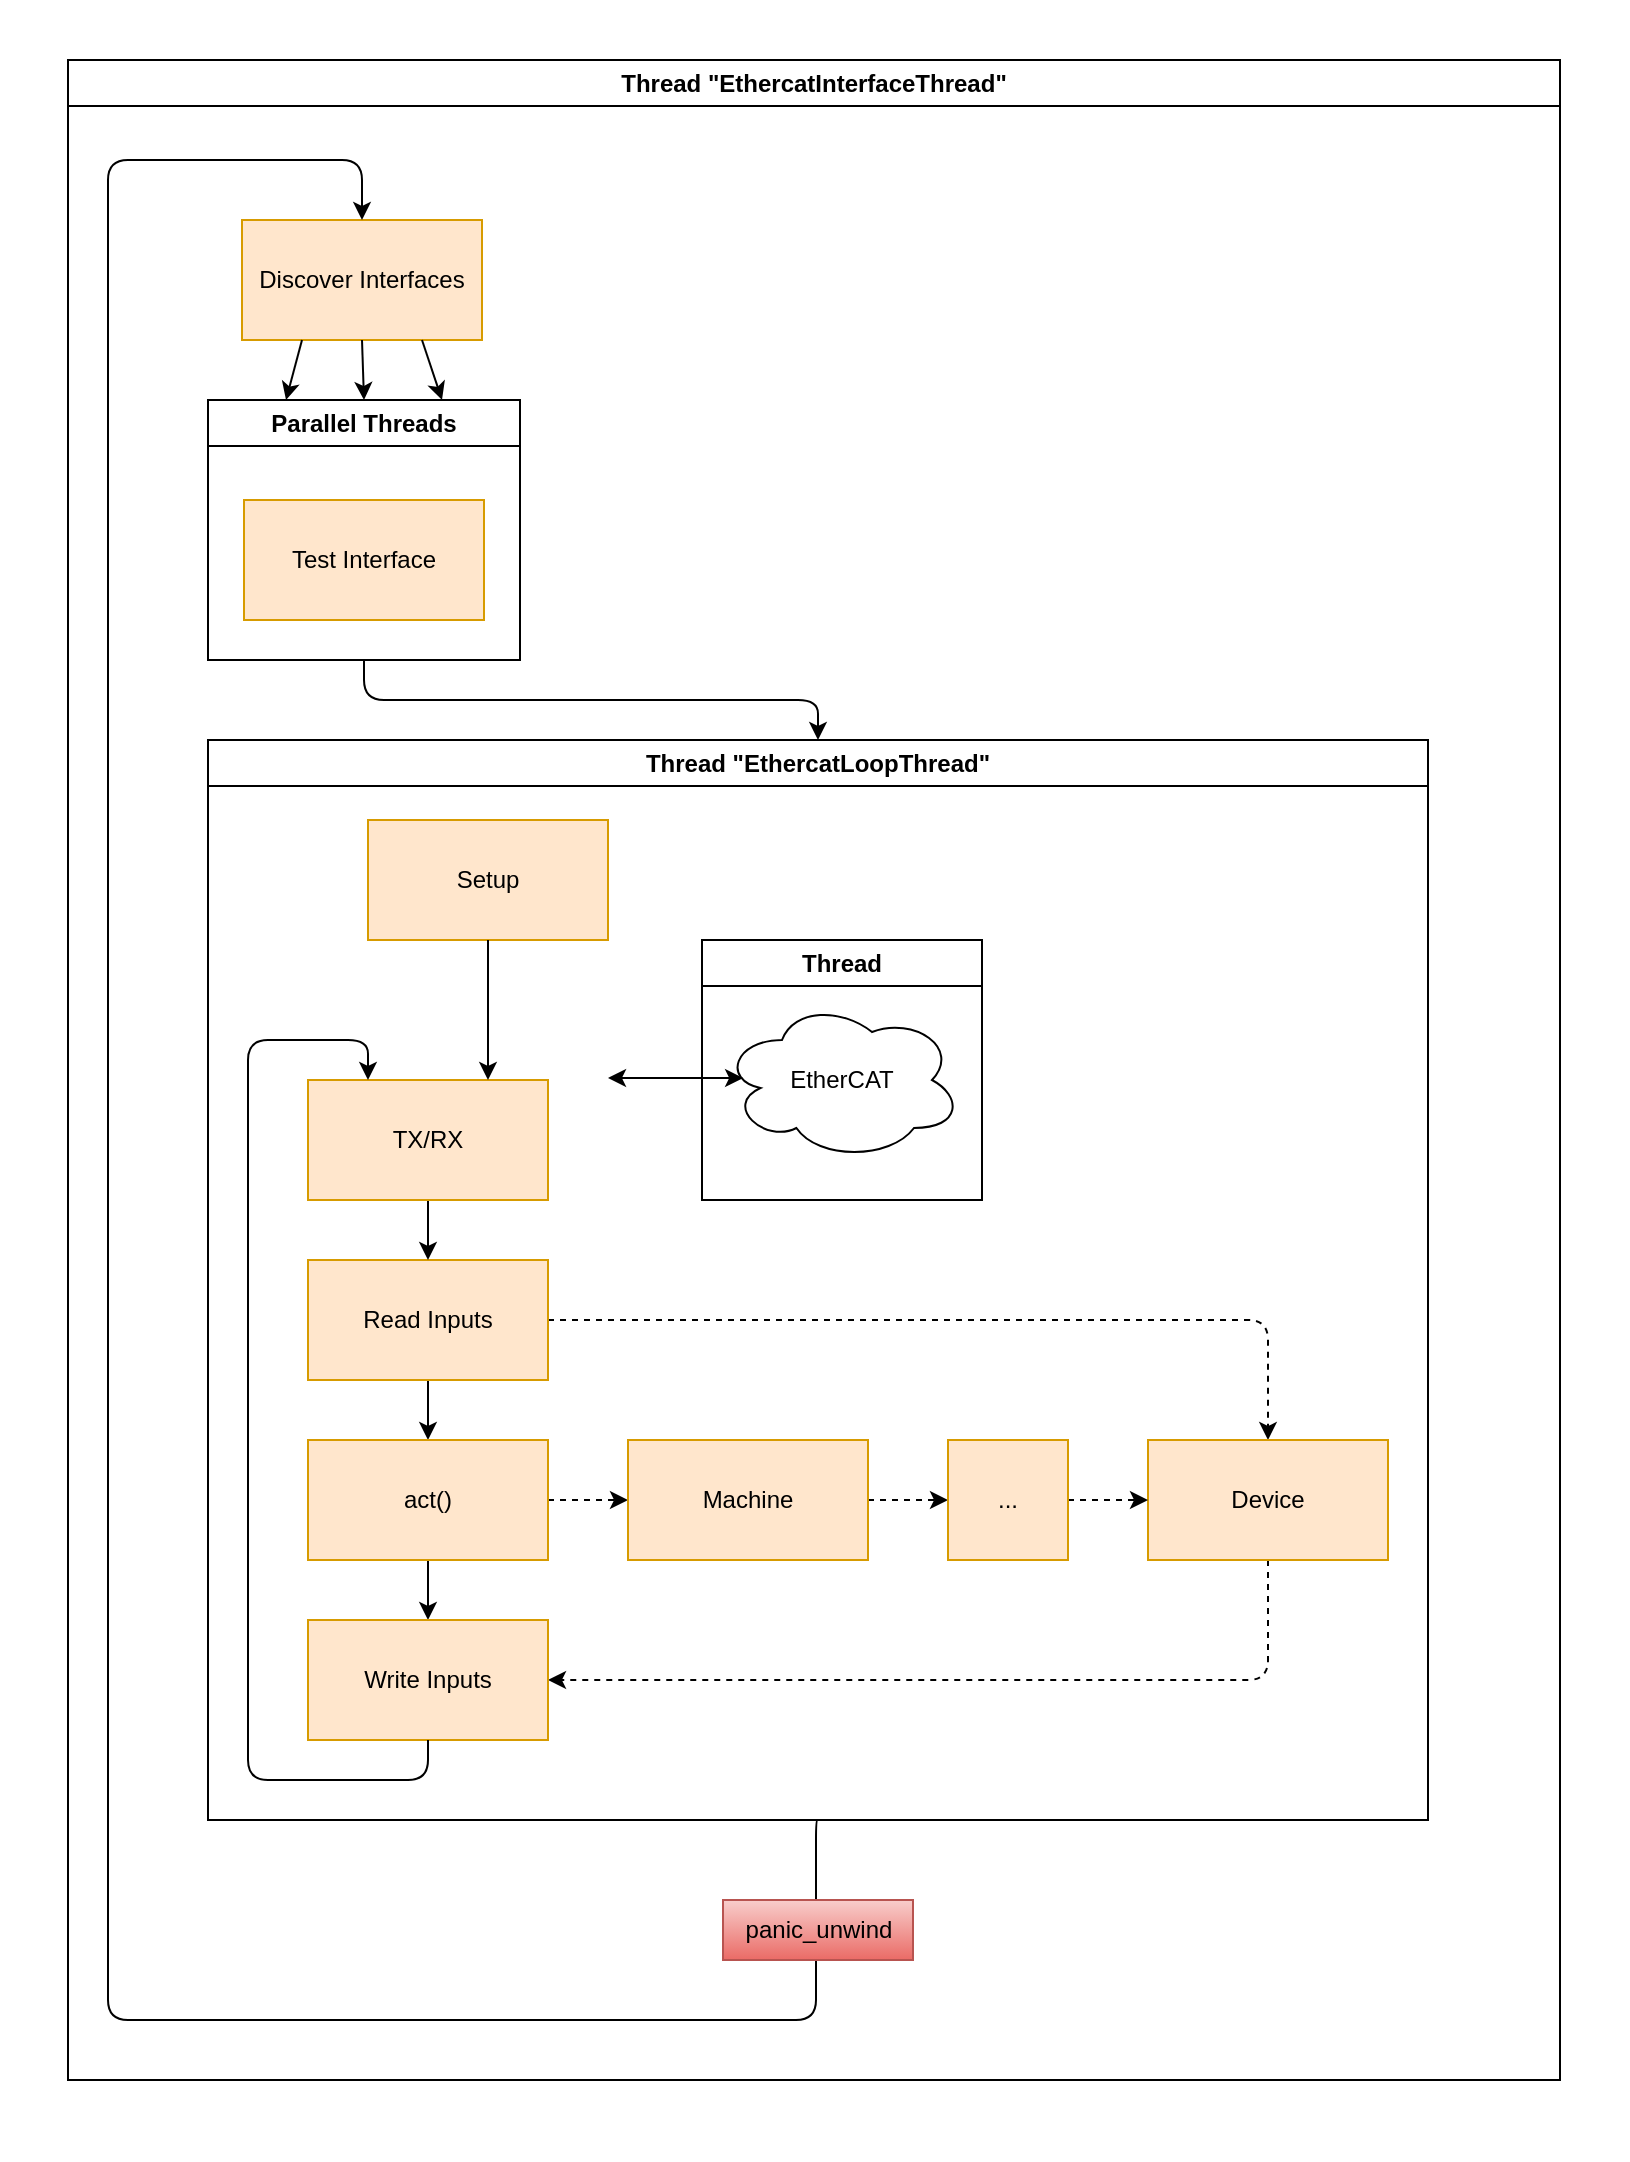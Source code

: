 <mxfile scale="1" border="10">
    <diagram id="byiMNmKaLVVecmADtaWw" name="Page-1">
        <mxGraphModel dx="5175" dy="2658" grid="1" gridSize="10" guides="1" tooltips="1" connect="1" arrows="1" fold="1" page="1" pageScale="1" pageWidth="827" pageHeight="1169" math="0" shadow="0">
            <root>
                <mxCell id="0"/>
                <mxCell id="1" parent="0"/>
                <mxCell id="60" value="" style="swimlane;startSize=0;swimlaneFillColor=default;strokeColor=none;" parent="1" vertex="1">
                    <mxGeometry x="-820" y="45" width="814" height="1080" as="geometry"/>
                </mxCell>
                <mxCell id="61" value="Thread &quot;EthercatInterfaceThread&quot;" style="swimlane;whiteSpace=wrap;html=1;" vertex="1" parent="60">
                    <mxGeometry x="34" y="30" width="746" height="1010" as="geometry"/>
                </mxCell>
                <mxCell id="49" value="Discover Interfaces" style="rounded=0;whiteSpace=wrap;html=1;fillColor=#ffe6cc;strokeColor=#d79b00;" parent="61" vertex="1">
                    <mxGeometry x="87" y="80" width="120" height="60" as="geometry"/>
                </mxCell>
                <mxCell id="40" value="Parallel Threads" style="swimlane;whiteSpace=wrap;html=1;" parent="61" vertex="1">
                    <mxGeometry x="70" y="170" width="156" height="130" as="geometry"/>
                </mxCell>
                <mxCell id="45" value="Test Interface" style="rounded=0;whiteSpace=wrap;html=1;fillColor=#ffe6cc;strokeColor=#d79b00;" parent="40" vertex="1">
                    <mxGeometry x="18" y="50" width="120" height="60" as="geometry"/>
                </mxCell>
                <mxCell id="36" value="Thread &quot;EthercatLoopThread&quot;" style="swimlane;whiteSpace=wrap;html=1;" parent="61" vertex="1">
                    <mxGeometry x="70" y="340" width="610" height="540" as="geometry"/>
                </mxCell>
                <mxCell id="39" value="Thread" style="swimlane;whiteSpace=wrap;html=1;" parent="36" vertex="1">
                    <mxGeometry x="247" y="100" width="140" height="130" as="geometry"/>
                </mxCell>
                <mxCell id="24" value="EtherCAT" style="ellipse;shape=cloud;whiteSpace=wrap;html=1;" parent="39" vertex="1">
                    <mxGeometry x="10" y="30" width="120" height="80" as="geometry"/>
                </mxCell>
                <mxCell id="21" value="Setup" style="rounded=0;whiteSpace=wrap;html=1;fillColor=#ffe6cc;strokeColor=#d79b00;" parent="36" vertex="1">
                    <mxGeometry x="80" y="40" width="120" height="60" as="geometry"/>
                </mxCell>
                <mxCell id="13" style="edgeStyle=orthogonalEdgeStyle;html=1;exitX=1;exitY=0.5;exitDx=0;exitDy=0;entryX=0.5;entryY=0;entryDx=0;entryDy=0;dashed=1;" parent="36" source="2" target="3" edge="1">
                    <mxGeometry relative="1" as="geometry"/>
                </mxCell>
                <mxCell id="15" style="edgeStyle=none;html=1;exitX=0.5;exitY=1;exitDx=0;exitDy=0;entryX=0.5;entryY=0;entryDx=0;entryDy=0;" parent="36" source="2" target="4" edge="1">
                    <mxGeometry relative="1" as="geometry"/>
                </mxCell>
                <mxCell id="2" value="Read Inputs" style="rounded=0;whiteSpace=wrap;html=1;fillColor=#ffe6cc;strokeColor=#d79b00;" parent="36" vertex="1">
                    <mxGeometry x="50" y="260" width="120" height="60" as="geometry"/>
                </mxCell>
                <mxCell id="14" style="edgeStyle=orthogonalEdgeStyle;html=1;exitX=0.5;exitY=1;exitDx=0;exitDy=0;entryX=1;entryY=0.5;entryDx=0;entryDy=0;dashed=1;" parent="36" source="3" target="5" edge="1">
                    <mxGeometry relative="1" as="geometry"/>
                </mxCell>
                <mxCell id="3" value="Device" style="rounded=0;whiteSpace=wrap;html=1;fillColor=#ffe6cc;strokeColor=#d79b00;" parent="36" vertex="1">
                    <mxGeometry x="470" y="350" width="120" height="60" as="geometry"/>
                </mxCell>
                <mxCell id="8" style="edgeStyle=none;html=1;exitX=1;exitY=0.5;exitDx=0;exitDy=0;entryX=0;entryY=0.5;entryDx=0;entryDy=0;dashed=1;" parent="36" source="4" target="6" edge="1">
                    <mxGeometry relative="1" as="geometry"/>
                </mxCell>
                <mxCell id="16" style="edgeStyle=none;html=1;exitX=0.5;exitY=1;exitDx=0;exitDy=0;entryX=0.5;entryY=0;entryDx=0;entryDy=0;" parent="36" source="4" target="5" edge="1">
                    <mxGeometry relative="1" as="geometry"/>
                </mxCell>
                <mxCell id="4" value="act()" style="rounded=0;whiteSpace=wrap;html=1;fillColor=#ffe6cc;strokeColor=#d79b00;" parent="36" vertex="1">
                    <mxGeometry x="50" y="350" width="120" height="60" as="geometry"/>
                </mxCell>
                <mxCell id="5" value="Write Inputs" style="rounded=0;whiteSpace=wrap;html=1;fillColor=#ffe6cc;strokeColor=#d79b00;" parent="36" vertex="1">
                    <mxGeometry x="50" y="440" width="120" height="60" as="geometry"/>
                </mxCell>
                <mxCell id="9" style="edgeStyle=none;html=1;exitX=1;exitY=0.5;exitDx=0;exitDy=0;entryX=0;entryY=0.5;entryDx=0;entryDy=0;dashed=1;" parent="36" source="6" target="7" edge="1">
                    <mxGeometry relative="1" as="geometry"/>
                </mxCell>
                <mxCell id="6" value="Machine" style="rounded=0;whiteSpace=wrap;html=1;fillColor=#ffe6cc;strokeColor=#d79b00;" parent="36" vertex="1">
                    <mxGeometry x="210" y="350" width="120" height="60" as="geometry"/>
                </mxCell>
                <mxCell id="10" style="edgeStyle=none;html=1;exitX=1;exitY=0.5;exitDx=0;exitDy=0;entryX=0;entryY=0.5;entryDx=0;entryDy=0;dashed=1;" parent="36" source="7" target="3" edge="1">
                    <mxGeometry relative="1" as="geometry"/>
                </mxCell>
                <mxCell id="7" value="..." style="rounded=0;whiteSpace=wrap;html=1;fillColor=#ffe6cc;strokeColor=#d79b00;" parent="36" vertex="1">
                    <mxGeometry x="370" y="350" width="60" height="60" as="geometry"/>
                </mxCell>
                <mxCell id="18" style="edgeStyle=none;html=1;exitX=0.5;exitY=1;exitDx=0;exitDy=0;entryX=0.5;entryY=0;entryDx=0;entryDy=0;" parent="36" source="17" target="2" edge="1">
                    <mxGeometry relative="1" as="geometry"/>
                </mxCell>
                <mxCell id="17" value="TX/RX" style="rounded=0;whiteSpace=wrap;html=1;fillColor=#ffe6cc;strokeColor=#d79b00;" parent="36" vertex="1">
                    <mxGeometry x="50" y="170" width="120" height="60" as="geometry"/>
                </mxCell>
                <mxCell id="19" style="edgeStyle=orthogonalEdgeStyle;html=1;exitX=0.5;exitY=1;exitDx=0;exitDy=0;entryX=0.25;entryY=0;entryDx=0;entryDy=0;" parent="36" source="5" target="17" edge="1">
                    <mxGeometry relative="1" as="geometry">
                        <Array as="points">
                            <mxPoint x="110" y="520"/>
                            <mxPoint x="20" y="520"/>
                            <mxPoint x="20" y="150"/>
                            <mxPoint x="80" y="150"/>
                        </Array>
                    </mxGeometry>
                </mxCell>
                <mxCell id="20" value="" style="endArrow=classic;html=1;" parent="36" edge="1">
                    <mxGeometry width="50" height="50" relative="1" as="geometry">
                        <mxPoint x="140" y="100" as="sourcePoint"/>
                        <mxPoint x="140" y="170" as="targetPoint"/>
                    </mxGeometry>
                </mxCell>
                <mxCell id="25" style="edgeStyle=none;html=1;exitX=1;exitY=0.5;exitDx=0;exitDy=0;entryX=0.088;entryY=0.488;entryDx=0;entryDy=0;entryPerimeter=0;startArrow=classic;startFill=1;" parent="36" target="24" edge="1">
                    <mxGeometry relative="1" as="geometry">
                        <mxPoint x="200" y="169" as="sourcePoint"/>
                    </mxGeometry>
                </mxCell>
                <mxCell id="51" style="edgeStyle=none;html=1;exitX=0.25;exitY=1;exitDx=0;exitDy=0;entryX=0.25;entryY=0;entryDx=0;entryDy=0;" parent="61" source="49" target="40" edge="1">
                    <mxGeometry relative="1" as="geometry"/>
                </mxCell>
                <mxCell id="52" style="edgeStyle=none;html=1;exitX=0.5;exitY=1;exitDx=0;exitDy=0;entryX=0.5;entryY=0;entryDx=0;entryDy=0;" parent="61" source="49" target="40" edge="1">
                    <mxGeometry relative="1" as="geometry"/>
                </mxCell>
                <mxCell id="53" style="edgeStyle=none;html=1;exitX=0.75;exitY=1;exitDx=0;exitDy=0;entryX=0.75;entryY=0;entryDx=0;entryDy=0;" parent="61" source="49" target="40" edge="1">
                    <mxGeometry relative="1" as="geometry"/>
                </mxCell>
                <mxCell id="55" style="edgeStyle=orthogonalEdgeStyle;html=1;entryX=0.5;entryY=0;entryDx=0;entryDy=0;exitX=0.5;exitY=1;exitDx=0;exitDy=0;" parent="61" source="36" target="49" edge="1">
                    <mxGeometry relative="1" as="geometry">
                        <mxPoint x="39" as="targetPoint"/>
                        <Array as="points">
                            <mxPoint x="374" y="880"/>
                            <mxPoint x="374" y="980"/>
                            <mxPoint x="20" y="980"/>
                            <mxPoint x="20" y="50"/>
                            <mxPoint x="147" y="50"/>
                        </Array>
                        <mxPoint x="374" y="900" as="sourcePoint"/>
                    </mxGeometry>
                </mxCell>
                <mxCell id="54" style="edgeStyle=orthogonalEdgeStyle;html=1;exitX=0.5;exitY=1;exitDx=0;exitDy=0;entryX=0.5;entryY=0;entryDx=0;entryDy=0;" parent="61" source="40" target="36" edge="1">
                    <mxGeometry relative="1" as="geometry"/>
                </mxCell>
                <mxCell id="58" value="panic_unwind" style="text;html=1;align=center;verticalAlign=middle;whiteSpace=wrap;rounded=0;fillColor=#f8cecc;gradientColor=#ea6b66;strokeColor=#b85450;" parent="61" vertex="1">
                    <mxGeometry x="327.5" y="920" width="95" height="30" as="geometry"/>
                </mxCell>
            </root>
        </mxGraphModel>
    </diagram>
</mxfile>